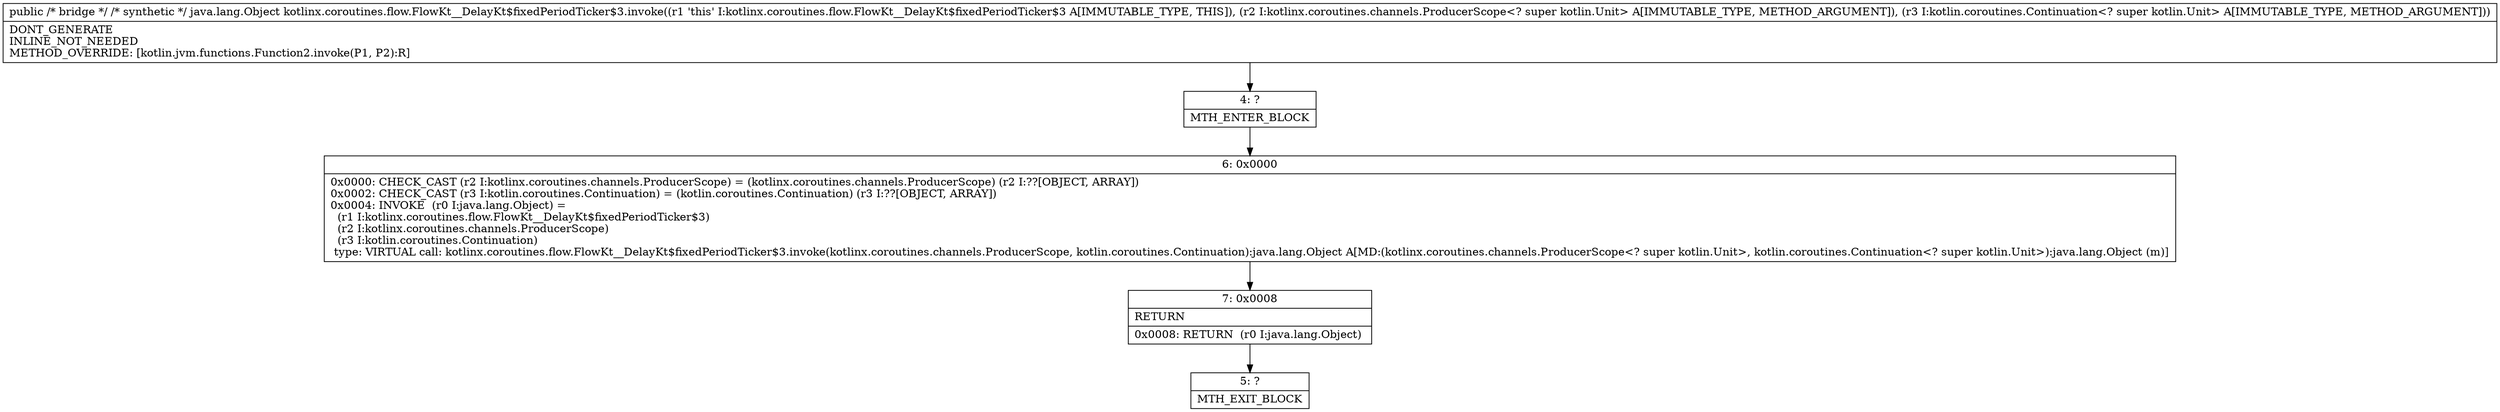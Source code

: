digraph "CFG forkotlinx.coroutines.flow.FlowKt__DelayKt$fixedPeriodTicker$3.invoke(Ljava\/lang\/Object;Ljava\/lang\/Object;)Ljava\/lang\/Object;" {
Node_4 [shape=record,label="{4\:\ ?|MTH_ENTER_BLOCK\l}"];
Node_6 [shape=record,label="{6\:\ 0x0000|0x0000: CHECK_CAST (r2 I:kotlinx.coroutines.channels.ProducerScope) = (kotlinx.coroutines.channels.ProducerScope) (r2 I:??[OBJECT, ARRAY]) \l0x0002: CHECK_CAST (r3 I:kotlin.coroutines.Continuation) = (kotlin.coroutines.Continuation) (r3 I:??[OBJECT, ARRAY]) \l0x0004: INVOKE  (r0 I:java.lang.Object) = \l  (r1 I:kotlinx.coroutines.flow.FlowKt__DelayKt$fixedPeriodTicker$3)\l  (r2 I:kotlinx.coroutines.channels.ProducerScope)\l  (r3 I:kotlin.coroutines.Continuation)\l type: VIRTUAL call: kotlinx.coroutines.flow.FlowKt__DelayKt$fixedPeriodTicker$3.invoke(kotlinx.coroutines.channels.ProducerScope, kotlin.coroutines.Continuation):java.lang.Object A[MD:(kotlinx.coroutines.channels.ProducerScope\<? super kotlin.Unit\>, kotlin.coroutines.Continuation\<? super kotlin.Unit\>):java.lang.Object (m)]\l}"];
Node_7 [shape=record,label="{7\:\ 0x0008|RETURN\l|0x0008: RETURN  (r0 I:java.lang.Object) \l}"];
Node_5 [shape=record,label="{5\:\ ?|MTH_EXIT_BLOCK\l}"];
MethodNode[shape=record,label="{public \/* bridge *\/ \/* synthetic *\/ java.lang.Object kotlinx.coroutines.flow.FlowKt__DelayKt$fixedPeriodTicker$3.invoke((r1 'this' I:kotlinx.coroutines.flow.FlowKt__DelayKt$fixedPeriodTicker$3 A[IMMUTABLE_TYPE, THIS]), (r2 I:kotlinx.coroutines.channels.ProducerScope\<? super kotlin.Unit\> A[IMMUTABLE_TYPE, METHOD_ARGUMENT]), (r3 I:kotlin.coroutines.Continuation\<? super kotlin.Unit\> A[IMMUTABLE_TYPE, METHOD_ARGUMENT]))  | DONT_GENERATE\lINLINE_NOT_NEEDED\lMETHOD_OVERRIDE: [kotlin.jvm.functions.Function2.invoke(P1, P2):R]\l}"];
MethodNode -> Node_4;Node_4 -> Node_6;
Node_6 -> Node_7;
Node_7 -> Node_5;
}

